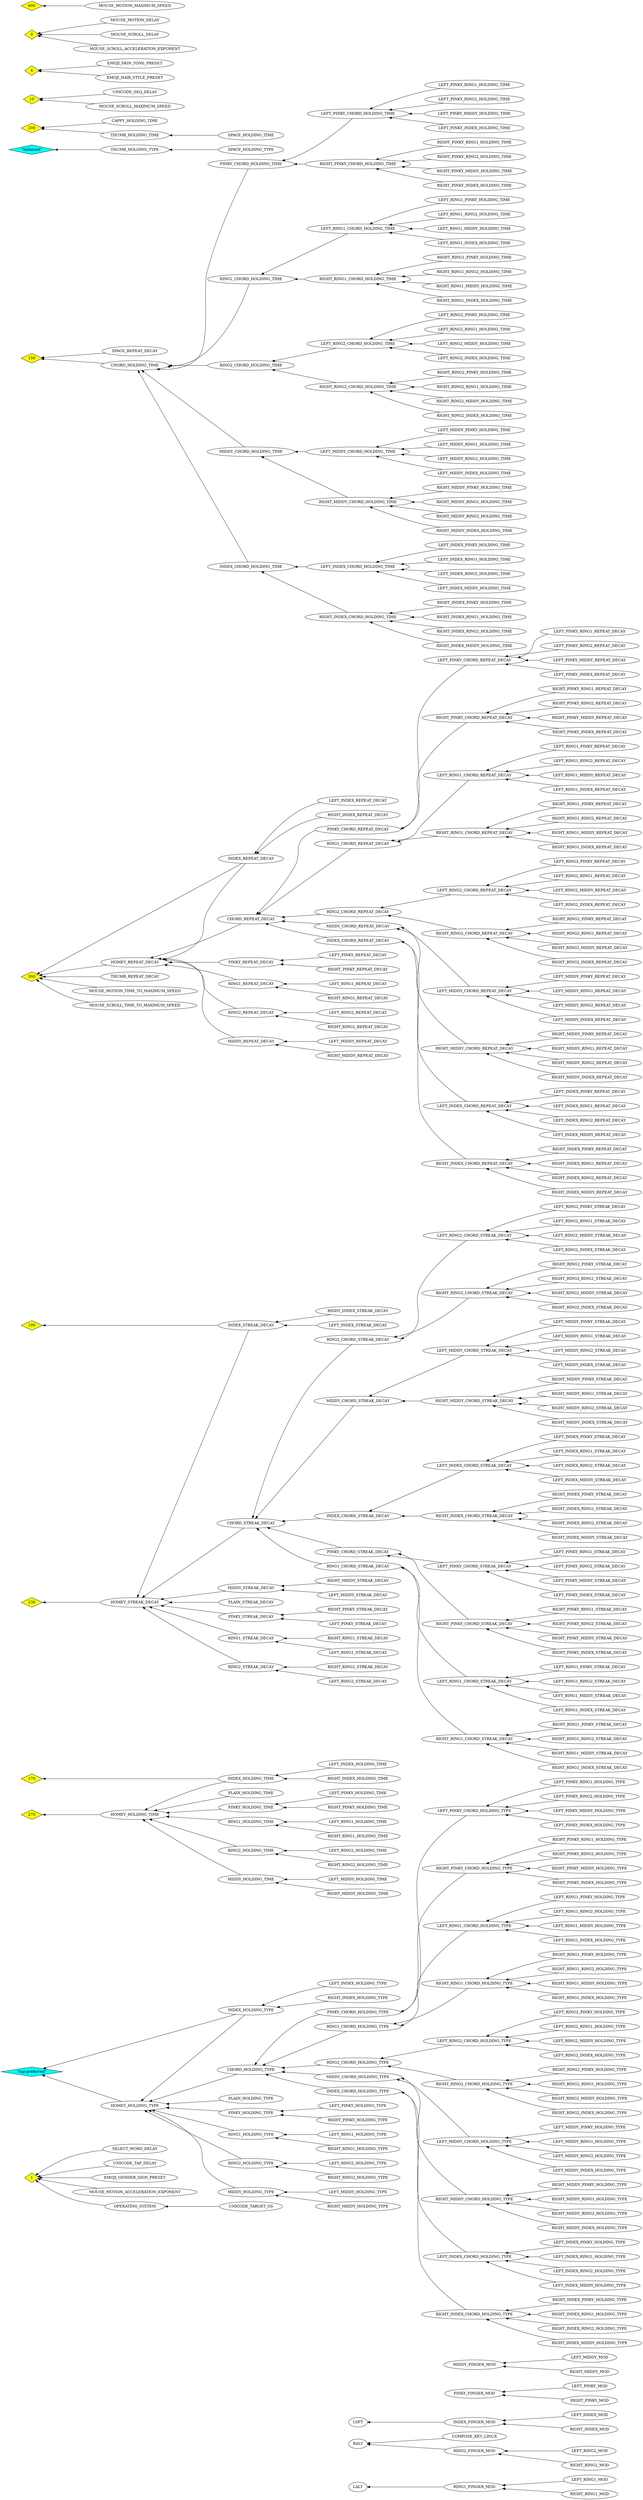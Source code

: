 digraph settings {
  graph [rankdir=RL]

  subgraph defaults {

    OPERATING_SYSTEM -> NUMBER_1

    RING1_FINGER_MOD -> LALT

    RING2_FINGER_MOD -> RALT

    INDEX_FINGER_MOD -> LSFT

    LEFT_PINKY_MOD -> PINKY_FINGER_MOD

    RIGHT_PINKY_MOD -> PINKY_FINGER_MOD

    LEFT_RING1_MOD -> RING1_FINGER_MOD

    RIGHT_RING1_MOD -> RING1_FINGER_MOD

    LEFT_RING2_MOD -> RING2_FINGER_MOD

    RIGHT_RING2_MOD -> RING2_FINGER_MOD

    LEFT_MIDDY_MOD -> MIDDY_FINGER_MOD

    RIGHT_MIDDY_MOD -> MIDDY_FINGER_MOD

    LEFT_INDEX_MOD -> INDEX_FINGER_MOD

    RIGHT_INDEX_MOD -> INDEX_FINGER_MOD

    HOMEY_HOLDING_TYPE -> "tap-preferred"

    HOMEY_HOLDING_TIME -> NUMBER_270

    HOMEY_STREAK_DECAY -> NUMBER_230

    HOMEY_REPEAT_DECAY -> NUMBER_300

    CHORD_HOLDING_TYPE -> HOMEY_HOLDING_TYPE

    CHORD_HOLDING_TIME -> NUMBER_150

    CHORD_STREAK_DECAY -> HOMEY_STREAK_DECAY

    CHORD_REPEAT_DECAY -> HOMEY_REPEAT_DECAY

    INDEX_HOLDING_TYPE -> "tap-preferred"

    INDEX_HOLDING_TIME -> NUMBER_170

    INDEX_STREAK_DECAY -> NUMBER_100

    INDEX_REPEAT_DECAY -> NUMBER_300

    PLAIN_HOLDING_TYPE -> HOMEY_HOLDING_TYPE

    PLAIN_HOLDING_TIME -> HOMEY_HOLDING_TIME

    PLAIN_STREAK_DECAY -> HOMEY_STREAK_DECAY

    THUMB_HOLDING_TYPE -> "balanced"

    THUMB_HOLDING_TIME -> NUMBER_200

    THUMB_REPEAT_DECAY -> NUMBER_300

    SPACE_HOLDING_TYPE -> THUMB_HOLDING_TYPE

    SPACE_HOLDING_TIME -> THUMB_HOLDING_TIME

    SPACE_REPEAT_DECAY -> NUMBER_150

    PINKY_HOLDING_TYPE -> HOMEY_HOLDING_TYPE

    PINKY_CHORD_HOLDING_TYPE -> CHORD_HOLDING_TYPE

    LEFT_PINKY_CHORD_HOLDING_TYPE -> PINKY_CHORD_HOLDING_TYPE

    RIGHT_PINKY_CHORD_HOLDING_TYPE -> PINKY_CHORD_HOLDING_TYPE

    PINKY_HOLDING_TIME -> HOMEY_HOLDING_TIME

    PINKY_CHORD_HOLDING_TIME -> CHORD_HOLDING_TIME

    LEFT_PINKY_CHORD_HOLDING_TIME -> PINKY_CHORD_HOLDING_TIME

    RIGHT_PINKY_CHORD_HOLDING_TIME -> PINKY_CHORD_HOLDING_TIME

    PINKY_STREAK_DECAY -> HOMEY_STREAK_DECAY

    PINKY_CHORD_STREAK_DECAY -> CHORD_STREAK_DECAY

    LEFT_PINKY_CHORD_STREAK_DECAY -> PINKY_CHORD_STREAK_DECAY

    RIGHT_PINKY_CHORD_STREAK_DECAY -> PINKY_CHORD_STREAK_DECAY

    PINKY_REPEAT_DECAY -> HOMEY_REPEAT_DECAY

    PINKY_CHORD_REPEAT_DECAY -> CHORD_REPEAT_DECAY

    LEFT_PINKY_CHORD_REPEAT_DECAY -> PINKY_CHORD_REPEAT_DECAY

    RIGHT_PINKY_CHORD_REPEAT_DECAY -> PINKY_CHORD_REPEAT_DECAY

    RING1_HOLDING_TYPE -> HOMEY_HOLDING_TYPE

    RING1_CHORD_HOLDING_TYPE -> CHORD_HOLDING_TYPE

    LEFT_RING1_CHORD_HOLDING_TYPE -> RING1_CHORD_HOLDING_TYPE

    RIGHT_RING1_CHORD_HOLDING_TYPE -> RING1_CHORD_HOLDING_TYPE

    RING1_HOLDING_TIME -> HOMEY_HOLDING_TIME

    RING1_CHORD_HOLDING_TIME -> CHORD_HOLDING_TIME

    LEFT_RING1_CHORD_HOLDING_TIME -> RING1_CHORD_HOLDING_TIME

    RIGHT_RING1_CHORD_HOLDING_TIME -> RING1_CHORD_HOLDING_TIME

    RING1_STREAK_DECAY -> HOMEY_STREAK_DECAY

    RING1_CHORD_STREAK_DECAY -> CHORD_STREAK_DECAY

    LEFT_RING1_CHORD_STREAK_DECAY -> RING1_CHORD_STREAK_DECAY

    RIGHT_RING1_CHORD_STREAK_DECAY -> RING1_CHORD_STREAK_DECAY

    RING1_REPEAT_DECAY -> HOMEY_REPEAT_DECAY

    RING1_CHORD_REPEAT_DECAY -> CHORD_REPEAT_DECAY

    LEFT_RING1_CHORD_REPEAT_DECAY -> RING1_CHORD_REPEAT_DECAY

    RIGHT_RING1_CHORD_REPEAT_DECAY -> RING1_CHORD_REPEAT_DECAY

    RING2_HOLDING_TYPE -> HOMEY_HOLDING_TYPE

    RING2_CHORD_HOLDING_TYPE -> CHORD_HOLDING_TYPE

    LEFT_RING2_CHORD_HOLDING_TYPE -> RING2_CHORD_HOLDING_TYPE

    RIGHT_RING2_CHORD_HOLDING_TYPE -> RING2_CHORD_HOLDING_TYPE

    RING2_HOLDING_TIME -> HOMEY_HOLDING_TIME

    RING2_CHORD_HOLDING_TIME -> CHORD_HOLDING_TIME

    LEFT_RING2_CHORD_HOLDING_TIME -> RING2_CHORD_HOLDING_TIME

    RIGHT_RING2_CHORD_HOLDING_TIME -> RING2_CHORD_HOLDING_TIME

    RING2_STREAK_DECAY -> HOMEY_STREAK_DECAY

    RING2_CHORD_STREAK_DECAY -> CHORD_STREAK_DECAY

    LEFT_RING2_CHORD_STREAK_DECAY -> RING2_CHORD_STREAK_DECAY

    RIGHT_RING2_CHORD_STREAK_DECAY -> RING2_CHORD_STREAK_DECAY

    RING2_REPEAT_DECAY -> HOMEY_REPEAT_DECAY

    RING2_CHORD_REPEAT_DECAY -> CHORD_REPEAT_DECAY

    LEFT_RING2_CHORD_REPEAT_DECAY -> RING2_CHORD_REPEAT_DECAY

    RIGHT_RING2_CHORD_REPEAT_DECAY -> RING2_CHORD_REPEAT_DECAY

    MIDDY_HOLDING_TYPE -> HOMEY_HOLDING_TYPE

    MIDDY_CHORD_HOLDING_TYPE -> CHORD_HOLDING_TYPE

    LEFT_MIDDY_CHORD_HOLDING_TYPE -> MIDDY_CHORD_HOLDING_TYPE

    RIGHT_MIDDY_CHORD_HOLDING_TYPE -> MIDDY_CHORD_HOLDING_TYPE

    MIDDY_HOLDING_TIME -> HOMEY_HOLDING_TIME

    MIDDY_CHORD_HOLDING_TIME -> CHORD_HOLDING_TIME

    LEFT_MIDDY_CHORD_HOLDING_TIME -> MIDDY_CHORD_HOLDING_TIME

    RIGHT_MIDDY_CHORD_HOLDING_TIME -> MIDDY_CHORD_HOLDING_TIME

    MIDDY_STREAK_DECAY -> HOMEY_STREAK_DECAY

    MIDDY_CHORD_STREAK_DECAY -> CHORD_STREAK_DECAY

    LEFT_MIDDY_CHORD_STREAK_DECAY -> MIDDY_CHORD_STREAK_DECAY

    RIGHT_MIDDY_CHORD_STREAK_DECAY -> MIDDY_CHORD_STREAK_DECAY

    MIDDY_REPEAT_DECAY -> HOMEY_REPEAT_DECAY

    MIDDY_CHORD_REPEAT_DECAY -> CHORD_REPEAT_DECAY

    LEFT_MIDDY_CHORD_REPEAT_DECAY -> MIDDY_CHORD_REPEAT_DECAY

    RIGHT_MIDDY_CHORD_REPEAT_DECAY -> MIDDY_CHORD_REPEAT_DECAY

    INDEX_HOLDING_TYPE -> HOMEY_HOLDING_TYPE

    INDEX_CHORD_HOLDING_TYPE -> CHORD_HOLDING_TYPE

    LEFT_INDEX_CHORD_HOLDING_TYPE -> INDEX_CHORD_HOLDING_TYPE

    RIGHT_INDEX_CHORD_HOLDING_TYPE -> INDEX_CHORD_HOLDING_TYPE

    INDEX_HOLDING_TIME -> HOMEY_HOLDING_TIME

    INDEX_CHORD_HOLDING_TIME -> CHORD_HOLDING_TIME

    LEFT_INDEX_CHORD_HOLDING_TIME -> INDEX_CHORD_HOLDING_TIME

    RIGHT_INDEX_CHORD_HOLDING_TIME -> INDEX_CHORD_HOLDING_TIME

    INDEX_STREAK_DECAY -> HOMEY_STREAK_DECAY

    INDEX_CHORD_STREAK_DECAY -> CHORD_STREAK_DECAY

    LEFT_INDEX_CHORD_STREAK_DECAY -> INDEX_CHORD_STREAK_DECAY

    RIGHT_INDEX_CHORD_STREAK_DECAY -> INDEX_CHORD_STREAK_DECAY

    INDEX_REPEAT_DECAY -> HOMEY_REPEAT_DECAY

    INDEX_CHORD_REPEAT_DECAY -> CHORD_REPEAT_DECAY

    LEFT_INDEX_CHORD_REPEAT_DECAY -> INDEX_CHORD_REPEAT_DECAY

    RIGHT_INDEX_CHORD_REPEAT_DECAY -> INDEX_CHORD_REPEAT_DECAY

    LEFT_PINKY_HOLDING_TYPE -> PINKY_HOLDING_TYPE

    LEFT_PINKY_HOLDING_TIME -> PINKY_HOLDING_TIME

    LEFT_PINKY_STREAK_DECAY -> PINKY_STREAK_DECAY

    LEFT_PINKY_REPEAT_DECAY -> PINKY_REPEAT_DECAY

    RIGHT_PINKY_HOLDING_TYPE -> PINKY_HOLDING_TYPE

    RIGHT_PINKY_HOLDING_TIME -> PINKY_HOLDING_TIME

    RIGHT_PINKY_STREAK_DECAY -> PINKY_STREAK_DECAY

    RIGHT_PINKY_REPEAT_DECAY -> PINKY_REPEAT_DECAY

    LEFT_RING1_HOLDING_TYPE -> RING1_HOLDING_TYPE

    LEFT_RING1_HOLDING_TIME -> RING1_HOLDING_TIME

    LEFT_RING1_STREAK_DECAY -> RING1_STREAK_DECAY

    LEFT_RING1_REPEAT_DECAY -> RING1_REPEAT_DECAY

    RIGHT_RING1_HOLDING_TYPE -> RING1_HOLDING_TYPE

    RIGHT_RING1_HOLDING_TIME -> RING1_HOLDING_TIME

    RIGHT_RING1_STREAK_DECAY -> RING1_STREAK_DECAY

    RIGHT_RING1_REPEAT_DECAY -> RING1_REPEAT_DECAY

    LEFT_RING2_HOLDING_TYPE -> RING2_HOLDING_TYPE

    LEFT_RING2_HOLDING_TIME -> RING2_HOLDING_TIME

    LEFT_RING2_STREAK_DECAY -> RING2_STREAK_DECAY

    LEFT_RING2_REPEAT_DECAY -> RING2_REPEAT_DECAY

    RIGHT_RING2_HOLDING_TYPE -> RING2_HOLDING_TYPE

    RIGHT_RING2_HOLDING_TIME -> RING2_HOLDING_TIME

    RIGHT_RING2_STREAK_DECAY -> RING2_STREAK_DECAY

    RIGHT_RING2_REPEAT_DECAY -> RING2_REPEAT_DECAY

    LEFT_MIDDY_HOLDING_TYPE -> MIDDY_HOLDING_TYPE

    LEFT_MIDDY_HOLDING_TIME -> MIDDY_HOLDING_TIME

    LEFT_MIDDY_STREAK_DECAY -> MIDDY_STREAK_DECAY

    LEFT_MIDDY_REPEAT_DECAY -> MIDDY_REPEAT_DECAY

    RIGHT_MIDDY_HOLDING_TYPE -> MIDDY_HOLDING_TYPE

    RIGHT_MIDDY_HOLDING_TIME -> MIDDY_HOLDING_TIME

    RIGHT_MIDDY_STREAK_DECAY -> MIDDY_STREAK_DECAY

    RIGHT_MIDDY_REPEAT_DECAY -> MIDDY_REPEAT_DECAY

    LEFT_INDEX_HOLDING_TYPE -> INDEX_HOLDING_TYPE

    LEFT_INDEX_HOLDING_TIME -> INDEX_HOLDING_TIME

    LEFT_INDEX_STREAK_DECAY -> INDEX_STREAK_DECAY

    LEFT_INDEX_REPEAT_DECAY -> INDEX_REPEAT_DECAY

    RIGHT_INDEX_HOLDING_TYPE -> INDEX_HOLDING_TYPE

    RIGHT_INDEX_HOLDING_TIME -> INDEX_HOLDING_TIME

    RIGHT_INDEX_STREAK_DECAY -> INDEX_STREAK_DECAY

    RIGHT_INDEX_REPEAT_DECAY -> INDEX_REPEAT_DECAY

    LEFT_RING1_PINKY_HOLDING_TYPE -> LEFT_RING1_CHORD_HOLDING_TYPE

    LEFT_RING1_PINKY_HOLDING_TIME -> LEFT_RING1_CHORD_HOLDING_TIME

    LEFT_RING1_PINKY_STREAK_DECAY -> LEFT_RING1_CHORD_STREAK_DECAY

    LEFT_RING1_PINKY_REPEAT_DECAY -> LEFT_RING1_CHORD_REPEAT_DECAY

    LEFT_RING2_PINKY_HOLDING_TYPE -> LEFT_RING2_CHORD_HOLDING_TYPE

    LEFT_RING2_PINKY_HOLDING_TIME -> LEFT_RING2_CHORD_HOLDING_TIME

    LEFT_RING2_PINKY_STREAK_DECAY -> LEFT_RING2_CHORD_STREAK_DECAY

    LEFT_RING2_PINKY_REPEAT_DECAY -> LEFT_RING2_CHORD_REPEAT_DECAY

    LEFT_MIDDY_PINKY_HOLDING_TYPE -> LEFT_MIDDY_CHORD_HOLDING_TYPE

    LEFT_MIDDY_PINKY_HOLDING_TIME -> LEFT_MIDDY_CHORD_HOLDING_TIME

    LEFT_MIDDY_PINKY_STREAK_DECAY -> LEFT_MIDDY_CHORD_STREAK_DECAY

    LEFT_MIDDY_PINKY_REPEAT_DECAY -> LEFT_MIDDY_CHORD_REPEAT_DECAY

    LEFT_INDEX_PINKY_HOLDING_TYPE -> LEFT_INDEX_CHORD_HOLDING_TYPE

    LEFT_INDEX_PINKY_HOLDING_TIME -> LEFT_INDEX_CHORD_HOLDING_TIME

    LEFT_INDEX_PINKY_STREAK_DECAY -> LEFT_INDEX_CHORD_STREAK_DECAY

    LEFT_INDEX_PINKY_REPEAT_DECAY -> LEFT_INDEX_CHORD_REPEAT_DECAY

    RIGHT_RING1_PINKY_HOLDING_TYPE -> RIGHT_RING1_CHORD_HOLDING_TYPE

    RIGHT_RING1_PINKY_HOLDING_TIME -> RIGHT_RING1_CHORD_HOLDING_TIME

    RIGHT_RING1_PINKY_STREAK_DECAY -> RIGHT_RING1_CHORD_STREAK_DECAY

    RIGHT_RING1_PINKY_REPEAT_DECAY -> RIGHT_RING1_CHORD_REPEAT_DECAY

    RIGHT_RING2_PINKY_HOLDING_TYPE -> RIGHT_RING2_CHORD_HOLDING_TYPE

    RIGHT_RING2_PINKY_HOLDING_TIME -> RIGHT_RING2_CHORD_HOLDING_TIME

    RIGHT_RING2_PINKY_STREAK_DECAY -> RIGHT_RING2_CHORD_STREAK_DECAY

    RIGHT_RING2_PINKY_REPEAT_DECAY -> RIGHT_RING2_CHORD_REPEAT_DECAY

    RIGHT_MIDDY_PINKY_HOLDING_TYPE -> RIGHT_MIDDY_CHORD_HOLDING_TYPE

    RIGHT_MIDDY_PINKY_HOLDING_TIME -> RIGHT_MIDDY_CHORD_HOLDING_TIME

    RIGHT_MIDDY_PINKY_STREAK_DECAY -> RIGHT_MIDDY_CHORD_STREAK_DECAY

    RIGHT_MIDDY_PINKY_REPEAT_DECAY -> RIGHT_MIDDY_CHORD_REPEAT_DECAY

    RIGHT_INDEX_PINKY_HOLDING_TYPE -> RIGHT_INDEX_CHORD_HOLDING_TYPE

    RIGHT_INDEX_PINKY_HOLDING_TIME -> RIGHT_INDEX_CHORD_HOLDING_TIME

    RIGHT_INDEX_PINKY_STREAK_DECAY -> RIGHT_INDEX_CHORD_STREAK_DECAY

    RIGHT_INDEX_PINKY_REPEAT_DECAY -> RIGHT_INDEX_CHORD_REPEAT_DECAY

    LEFT_PINKY_RING1_HOLDING_TYPE -> LEFT_PINKY_CHORD_HOLDING_TYPE

    LEFT_PINKY_RING1_HOLDING_TIME -> LEFT_PINKY_CHORD_HOLDING_TIME

    LEFT_PINKY_RING1_STREAK_DECAY -> LEFT_PINKY_CHORD_STREAK_DECAY

    LEFT_PINKY_RING1_REPEAT_DECAY -> LEFT_PINKY_CHORD_REPEAT_DECAY

    LEFT_RING2_RING1_HOLDING_TYPE -> LEFT_RING2_CHORD_HOLDING_TYPE

    LEFT_RING2_RING1_HOLDING_TIME -> LEFT_RING2_CHORD_HOLDING_TIME

    LEFT_RING2_RING1_STREAK_DECAY -> LEFT_RING2_CHORD_STREAK_DECAY

    LEFT_RING2_RING1_REPEAT_DECAY -> LEFT_RING2_CHORD_REPEAT_DECAY

    LEFT_MIDDY_RING1_HOLDING_TYPE -> LEFT_MIDDY_CHORD_HOLDING_TYPE

    LEFT_MIDDY_RING1_HOLDING_TIME -> LEFT_MIDDY_CHORD_HOLDING_TIME

    LEFT_MIDDY_RING1_STREAK_DECAY -> LEFT_MIDDY_CHORD_STREAK_DECAY

    LEFT_MIDDY_RING1_REPEAT_DECAY -> LEFT_MIDDY_CHORD_REPEAT_DECAY

    LEFT_INDEX_RING1_HOLDING_TYPE -> LEFT_INDEX_CHORD_HOLDING_TYPE

    LEFT_INDEX_RING1_HOLDING_TIME -> LEFT_INDEX_CHORD_HOLDING_TIME

    LEFT_INDEX_RING1_STREAK_DECAY -> LEFT_INDEX_CHORD_STREAK_DECAY

    LEFT_INDEX_RING1_REPEAT_DECAY -> LEFT_INDEX_CHORD_REPEAT_DECAY

    RIGHT_PINKY_RING1_HOLDING_TYPE -> RIGHT_PINKY_CHORD_HOLDING_TYPE

    RIGHT_PINKY_RING1_HOLDING_TIME -> RIGHT_PINKY_CHORD_HOLDING_TIME

    RIGHT_PINKY_RING1_STREAK_DECAY -> RIGHT_PINKY_CHORD_STREAK_DECAY

    RIGHT_PINKY_RING1_REPEAT_DECAY -> RIGHT_PINKY_CHORD_REPEAT_DECAY

    RIGHT_RING2_RING1_HOLDING_TYPE -> RIGHT_RING2_CHORD_HOLDING_TYPE

    RIGHT_RING2_RING1_HOLDING_TIME -> RIGHT_RING2_CHORD_HOLDING_TIME

    RIGHT_RING2_RING1_STREAK_DECAY -> RIGHT_RING2_CHORD_STREAK_DECAY

    RIGHT_RING2_RING1_REPEAT_DECAY -> RIGHT_RING2_CHORD_REPEAT_DECAY

    RIGHT_MIDDY_RING1_HOLDING_TYPE -> RIGHT_MIDDY_CHORD_HOLDING_TYPE

    RIGHT_MIDDY_RING1_HOLDING_TIME -> RIGHT_MIDDY_CHORD_HOLDING_TIME

    RIGHT_MIDDY_RING1_STREAK_DECAY -> RIGHT_MIDDY_CHORD_STREAK_DECAY

    RIGHT_MIDDY_RING1_REPEAT_DECAY -> RIGHT_MIDDY_CHORD_REPEAT_DECAY

    RIGHT_INDEX_RING1_HOLDING_TYPE -> RIGHT_INDEX_CHORD_HOLDING_TYPE

    RIGHT_INDEX_RING1_HOLDING_TIME -> RIGHT_INDEX_CHORD_HOLDING_TIME

    RIGHT_INDEX_RING1_STREAK_DECAY -> RIGHT_INDEX_CHORD_STREAK_DECAY

    RIGHT_INDEX_RING1_REPEAT_DECAY -> RIGHT_INDEX_CHORD_REPEAT_DECAY

    LEFT_PINKY_RING2_HOLDING_TYPE -> LEFT_PINKY_CHORD_HOLDING_TYPE

    LEFT_PINKY_RING2_HOLDING_TIME -> LEFT_PINKY_CHORD_HOLDING_TIME

    LEFT_PINKY_RING2_STREAK_DECAY -> LEFT_PINKY_CHORD_STREAK_DECAY

    LEFT_PINKY_RING2_REPEAT_DECAY -> LEFT_PINKY_CHORD_REPEAT_DECAY

    LEFT_RING1_RING2_HOLDING_TYPE -> LEFT_RING1_CHORD_HOLDING_TYPE

    LEFT_RING1_RING2_HOLDING_TIME -> LEFT_RING1_CHORD_HOLDING_TIME

    LEFT_RING1_RING2_STREAK_DECAY -> LEFT_RING1_CHORD_STREAK_DECAY

    LEFT_RING1_RING2_REPEAT_DECAY -> LEFT_RING1_CHORD_REPEAT_DECAY

    LEFT_MIDDY_RING2_HOLDING_TYPE -> LEFT_MIDDY_CHORD_HOLDING_TYPE

    LEFT_MIDDY_RING2_HOLDING_TIME -> LEFT_MIDDY_CHORD_HOLDING_TIME

    LEFT_MIDDY_RING2_STREAK_DECAY -> LEFT_MIDDY_CHORD_STREAK_DECAY

    LEFT_MIDDY_RING2_REPEAT_DECAY -> LEFT_MIDDY_CHORD_REPEAT_DECAY

    LEFT_INDEX_RING2_HOLDING_TYPE -> LEFT_INDEX_CHORD_HOLDING_TYPE

    LEFT_INDEX_RING2_HOLDING_TIME -> LEFT_INDEX_CHORD_HOLDING_TIME

    LEFT_INDEX_RING2_STREAK_DECAY -> LEFT_INDEX_CHORD_STREAK_DECAY

    LEFT_INDEX_RING2_REPEAT_DECAY -> LEFT_INDEX_CHORD_REPEAT_DECAY

    RIGHT_PINKY_RING2_HOLDING_TYPE -> RIGHT_PINKY_CHORD_HOLDING_TYPE

    RIGHT_PINKY_RING2_HOLDING_TIME -> RIGHT_PINKY_CHORD_HOLDING_TIME

    RIGHT_PINKY_RING2_STREAK_DECAY -> RIGHT_PINKY_CHORD_STREAK_DECAY

    RIGHT_PINKY_RING2_REPEAT_DECAY -> RIGHT_PINKY_CHORD_REPEAT_DECAY

    RIGHT_RING1_RING2_HOLDING_TYPE -> RIGHT_RING1_CHORD_HOLDING_TYPE

    RIGHT_RING1_RING2_HOLDING_TIME -> RIGHT_RING1_CHORD_HOLDING_TIME

    RIGHT_RING1_RING2_STREAK_DECAY -> RIGHT_RING1_CHORD_STREAK_DECAY

    RIGHT_RING1_RING2_REPEAT_DECAY -> RIGHT_RING1_CHORD_REPEAT_DECAY

    RIGHT_MIDDY_RING2_HOLDING_TYPE -> RIGHT_MIDDY_CHORD_HOLDING_TYPE

    RIGHT_MIDDY_RING2_HOLDING_TIME -> RIGHT_MIDDY_CHORD_HOLDING_TIME

    RIGHT_MIDDY_RING2_STREAK_DECAY -> RIGHT_MIDDY_CHORD_STREAK_DECAY

    RIGHT_MIDDY_RING2_REPEAT_DECAY -> RIGHT_MIDDY_CHORD_REPEAT_DECAY

    RIGHT_INDEX_RING2_HOLDING_TYPE -> RIGHT_INDEX_CHORD_HOLDING_TYPE

    RIGHT_INDEX_RING2_HOLDING_TIME -> RIGHT_INDEX_CHORD_HOLDING_TIME

    RIGHT_INDEX_RING2_STREAK_DECAY -> RIGHT_INDEX_CHORD_STREAK_DECAY

    RIGHT_INDEX_RING2_REPEAT_DECAY -> RIGHT_INDEX_CHORD_REPEAT_DECAY

    LEFT_PINKY_MIDDY_HOLDING_TYPE -> LEFT_PINKY_CHORD_HOLDING_TYPE

    LEFT_PINKY_MIDDY_HOLDING_TIME -> LEFT_PINKY_CHORD_HOLDING_TIME

    LEFT_PINKY_MIDDY_STREAK_DECAY -> LEFT_PINKY_CHORD_STREAK_DECAY

    LEFT_PINKY_MIDDY_REPEAT_DECAY -> LEFT_PINKY_CHORD_REPEAT_DECAY

    LEFT_RING1_MIDDY_HOLDING_TYPE -> LEFT_RING1_CHORD_HOLDING_TYPE

    LEFT_RING1_MIDDY_HOLDING_TIME -> LEFT_RING1_CHORD_HOLDING_TIME

    LEFT_RING1_MIDDY_STREAK_DECAY -> LEFT_RING1_CHORD_STREAK_DECAY

    LEFT_RING1_MIDDY_REPEAT_DECAY -> LEFT_RING1_CHORD_REPEAT_DECAY

    LEFT_RING2_MIDDY_HOLDING_TYPE -> LEFT_RING2_CHORD_HOLDING_TYPE

    LEFT_RING2_MIDDY_HOLDING_TIME -> LEFT_RING2_CHORD_HOLDING_TIME

    LEFT_RING2_MIDDY_STREAK_DECAY -> LEFT_RING2_CHORD_STREAK_DECAY

    LEFT_RING2_MIDDY_REPEAT_DECAY -> LEFT_RING2_CHORD_REPEAT_DECAY

    LEFT_INDEX_MIDDY_HOLDING_TYPE -> LEFT_INDEX_CHORD_HOLDING_TYPE

    LEFT_INDEX_MIDDY_HOLDING_TIME -> LEFT_INDEX_CHORD_HOLDING_TIME

    LEFT_INDEX_MIDDY_STREAK_DECAY -> LEFT_INDEX_CHORD_STREAK_DECAY

    LEFT_INDEX_MIDDY_REPEAT_DECAY -> LEFT_INDEX_CHORD_REPEAT_DECAY

    RIGHT_PINKY_MIDDY_HOLDING_TYPE -> RIGHT_PINKY_CHORD_HOLDING_TYPE

    RIGHT_PINKY_MIDDY_HOLDING_TIME -> RIGHT_PINKY_CHORD_HOLDING_TIME

    RIGHT_PINKY_MIDDY_STREAK_DECAY -> RIGHT_PINKY_CHORD_STREAK_DECAY

    RIGHT_PINKY_MIDDY_REPEAT_DECAY -> RIGHT_PINKY_CHORD_REPEAT_DECAY

    RIGHT_RING1_MIDDY_HOLDING_TYPE -> RIGHT_RING1_CHORD_HOLDING_TYPE

    RIGHT_RING1_MIDDY_HOLDING_TIME -> RIGHT_RING1_CHORD_HOLDING_TIME

    RIGHT_RING1_MIDDY_STREAK_DECAY -> RIGHT_RING1_CHORD_STREAK_DECAY

    RIGHT_RING1_MIDDY_REPEAT_DECAY -> RIGHT_RING1_CHORD_REPEAT_DECAY

    RIGHT_RING2_MIDDY_HOLDING_TYPE -> RIGHT_RING2_CHORD_HOLDING_TYPE

    RIGHT_RING2_MIDDY_HOLDING_TIME -> RIGHT_RING2_CHORD_HOLDING_TIME

    RIGHT_RING2_MIDDY_STREAK_DECAY -> RIGHT_RING2_CHORD_STREAK_DECAY

    RIGHT_RING2_MIDDY_REPEAT_DECAY -> RIGHT_RING2_CHORD_REPEAT_DECAY

    RIGHT_INDEX_MIDDY_HOLDING_TYPE -> RIGHT_INDEX_CHORD_HOLDING_TYPE

    RIGHT_INDEX_MIDDY_HOLDING_TIME -> RIGHT_INDEX_CHORD_HOLDING_TIME

    RIGHT_INDEX_MIDDY_STREAK_DECAY -> RIGHT_INDEX_CHORD_STREAK_DECAY

    RIGHT_INDEX_MIDDY_REPEAT_DECAY -> RIGHT_INDEX_CHORD_REPEAT_DECAY

    LEFT_PINKY_INDEX_HOLDING_TYPE -> LEFT_PINKY_CHORD_HOLDING_TYPE

    LEFT_PINKY_INDEX_HOLDING_TIME -> LEFT_PINKY_CHORD_HOLDING_TIME

    LEFT_PINKY_INDEX_STREAK_DECAY -> LEFT_PINKY_CHORD_STREAK_DECAY

    LEFT_PINKY_INDEX_REPEAT_DECAY -> LEFT_PINKY_CHORD_REPEAT_DECAY

    LEFT_RING1_INDEX_HOLDING_TYPE -> LEFT_RING1_CHORD_HOLDING_TYPE

    LEFT_RING1_INDEX_HOLDING_TIME -> LEFT_RING1_CHORD_HOLDING_TIME

    LEFT_RING1_INDEX_STREAK_DECAY -> LEFT_RING1_CHORD_STREAK_DECAY

    LEFT_RING1_INDEX_REPEAT_DECAY -> LEFT_RING1_CHORD_REPEAT_DECAY

    LEFT_RING2_INDEX_HOLDING_TYPE -> LEFT_RING2_CHORD_HOLDING_TYPE

    LEFT_RING2_INDEX_HOLDING_TIME -> LEFT_RING2_CHORD_HOLDING_TIME

    LEFT_RING2_INDEX_STREAK_DECAY -> LEFT_RING2_CHORD_STREAK_DECAY

    LEFT_RING2_INDEX_REPEAT_DECAY -> LEFT_RING2_CHORD_REPEAT_DECAY

    LEFT_MIDDY_INDEX_HOLDING_TYPE -> LEFT_MIDDY_CHORD_HOLDING_TYPE

    LEFT_MIDDY_INDEX_HOLDING_TIME -> LEFT_MIDDY_CHORD_HOLDING_TIME

    LEFT_MIDDY_INDEX_STREAK_DECAY -> LEFT_MIDDY_CHORD_STREAK_DECAY

    LEFT_MIDDY_INDEX_REPEAT_DECAY -> LEFT_MIDDY_CHORD_REPEAT_DECAY

    RIGHT_PINKY_INDEX_HOLDING_TYPE -> RIGHT_PINKY_CHORD_HOLDING_TYPE

    RIGHT_PINKY_INDEX_HOLDING_TIME -> RIGHT_PINKY_CHORD_HOLDING_TIME

    RIGHT_PINKY_INDEX_STREAK_DECAY -> RIGHT_PINKY_CHORD_STREAK_DECAY

    RIGHT_PINKY_INDEX_REPEAT_DECAY -> RIGHT_PINKY_CHORD_REPEAT_DECAY

    RIGHT_RING1_INDEX_HOLDING_TYPE -> RIGHT_RING1_CHORD_HOLDING_TYPE

    RIGHT_RING1_INDEX_HOLDING_TIME -> RIGHT_RING1_CHORD_HOLDING_TIME

    RIGHT_RING1_INDEX_STREAK_DECAY -> RIGHT_RING1_CHORD_STREAK_DECAY

    RIGHT_RING1_INDEX_REPEAT_DECAY -> RIGHT_RING1_CHORD_REPEAT_DECAY

    RIGHT_RING2_INDEX_HOLDING_TYPE -> RIGHT_RING2_CHORD_HOLDING_TYPE

    RIGHT_RING2_INDEX_HOLDING_TIME -> RIGHT_RING2_CHORD_HOLDING_TIME

    RIGHT_RING2_INDEX_STREAK_DECAY -> RIGHT_RING2_CHORD_STREAK_DECAY

    RIGHT_RING2_INDEX_REPEAT_DECAY -> RIGHT_RING2_CHORD_REPEAT_DECAY

    RIGHT_MIDDY_INDEX_HOLDING_TYPE -> RIGHT_MIDDY_CHORD_HOLDING_TYPE

    RIGHT_MIDDY_INDEX_HOLDING_TIME -> RIGHT_MIDDY_CHORD_HOLDING_TIME

    RIGHT_MIDDY_INDEX_STREAK_DECAY -> RIGHT_MIDDY_CHORD_STREAK_DECAY

    RIGHT_MIDDY_INDEX_REPEAT_DECAY -> RIGHT_MIDDY_CHORD_REPEAT_DECAY

    CAPPY_HOLDING_TIME -> NUMBER_200

    SELECT_WORD_DELAY -> NUMBER_1

    UNICODE_TARGET_OS -> OPERATING_SYSTEM

    UNICODE_TAP_DELAY -> NUMBER_1

    UNICODE_SEQ_DELAY -> NUMBER_10

    COMPOSE_KEY_LINUX -> RALT

    EMOJI_GENDER_SIGN_PRESET -> NUMBER_1

    EMOJI_SKIN_TONE_PRESET -> NUMBER_4

    EMOJI_HAIR_STYLE_PRESET -> NUMBER_4

    MOUSE_MOTION_DELAY -> NUMBER_0

    MOUSE_MOTION_ACCELERATION_EXPONENT -> NUMBER_1

    MOUSE_MOTION_TIME_TO_MAXIMUM_SPEED -> NUMBER_300

    MOUSE_MOTION_MAXIMUM_SPEED -> NUMBER_600

    MOUSE_SCROLL_DELAY -> NUMBER_0

    MOUSE_SCROLL_ACCELERATION_EXPONENT -> NUMBER_0

    MOUSE_SCROLL_TIME_TO_MAXIMUM_SPEED -> NUMBER_300

    MOUSE_SCROLL_MAXIMUM_SPEED -> NUMBER_10

  }

  subgraph values {
    graph [rank=same]

    
      "tap-preferred" [label="\"tap-preferred\"", style=filled, fillcolor=cyan, shape=diamond]
    
      "balanced" [label="\"balanced\"", style=filled, fillcolor=cyan, shape=diamond]
    

    
      NUMBER_1 [label="1", style=filled, fillcolor=yellow, shape=diamond]
    
      NUMBER_270 [label="270", style=filled, fillcolor=yellow, shape=diamond]
    
      NUMBER_230 [label="230", style=filled, fillcolor=yellow, shape=diamond]
    
      NUMBER_300 [label="300", style=filled, fillcolor=yellow, shape=diamond]
    
      NUMBER_150 [label="150", style=filled, fillcolor=yellow, shape=diamond]
    
      NUMBER_170 [label="170", style=filled, fillcolor=yellow, shape=diamond]
    
      NUMBER_100 [label="100", style=filled, fillcolor=yellow, shape=diamond]
    
      NUMBER_200 [label="200", style=filled, fillcolor=yellow, shape=diamond]
    
      NUMBER_10 [label="10", style=filled, fillcolor=yellow, shape=diamond]
    
      NUMBER_4 [label="4", style=filled, fillcolor=yellow, shape=diamond]
    
      NUMBER_0 [label="0", style=filled, fillcolor=yellow, shape=diamond]
    
      NUMBER_600 [label="600", style=filled, fillcolor=yellow, shape=diamond]
    
  }
}
